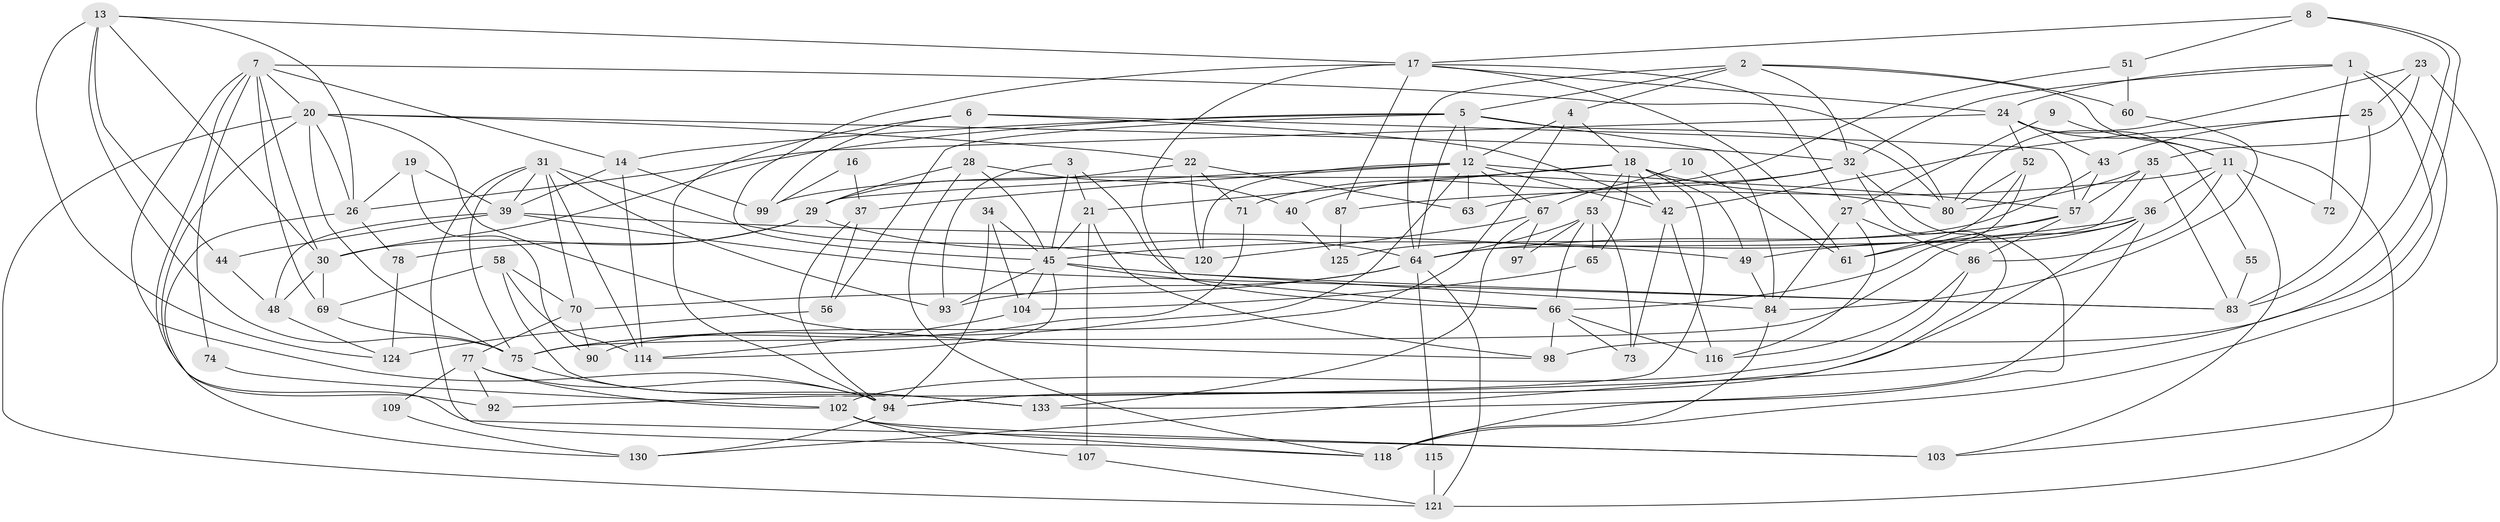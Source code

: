 // original degree distribution, {5: 0.21052631578947367, 2: 0.11278195488721804, 4: 0.2631578947368421, 3: 0.3007518796992481, 8: 0.022556390977443608, 6: 0.06015037593984962, 7: 0.022556390977443608, 9: 0.007518796992481203}
// Generated by graph-tools (version 1.1) at 2025/11/02/27/25 16:11:18]
// undirected, 93 vertices, 223 edges
graph export_dot {
graph [start="1"]
  node [color=gray90,style=filled];
  1 [super="+122"];
  2 [super="+33"];
  3;
  4 [super="+46"];
  5 [super="+59"];
  6 [super="+112"];
  7 [super="+123"];
  8;
  9;
  10;
  11 [super="+79"];
  12 [super="+106"];
  13 [super="+62"];
  14 [super="+15"];
  16;
  17;
  18 [super="+108"];
  19;
  20 [super="+127"];
  21 [super="+81"];
  22;
  23 [super="+54"];
  24 [super="+126"];
  25;
  26 [super="+47"];
  27 [super="+101"];
  28 [super="+91"];
  29;
  30 [super="+38"];
  31 [super="+68"];
  32 [super="+76"];
  34;
  35;
  36 [super="+41"];
  37;
  39 [super="+100"];
  40;
  42 [super="+89"];
  43;
  44 [super="+50"];
  45 [super="+132"];
  48;
  49 [super="+85"];
  51;
  52;
  53 [super="+131"];
  55;
  56 [super="+128"];
  57 [super="+88"];
  58 [super="+119"];
  60;
  61;
  63;
  64 [super="+82"];
  65;
  66 [super="+117"];
  67 [super="+129"];
  69;
  70;
  71;
  72;
  73;
  74;
  75 [super="+111"];
  77;
  78;
  80 [super="+96"];
  83 [super="+113"];
  84 [super="+110"];
  86;
  87;
  90;
  92;
  93;
  94 [super="+95"];
  97;
  98;
  99;
  102 [super="+105"];
  103;
  104;
  107;
  109;
  114;
  115;
  116;
  118;
  120;
  121;
  124;
  125;
  130;
  133;
  1 -- 118 [weight=2];
  1 -- 72;
  1 -- 32;
  1 -- 24;
  1 -- 92;
  2 -- 32;
  2 -- 64;
  2 -- 4;
  2 -- 60;
  2 -- 11;
  2 -- 5;
  3 -- 21;
  3 -- 45;
  3 -- 93;
  3 -- 84;
  4 -- 18;
  4 -- 90;
  4 -- 12;
  5 -- 64;
  5 -- 56;
  5 -- 80;
  5 -- 84;
  5 -- 30;
  5 -- 12;
  5 -- 14;
  6 -- 28;
  6 -- 99;
  6 -- 94;
  6 -- 57;
  6 -- 42;
  7 -- 14;
  7 -- 74;
  7 -- 94;
  7 -- 30;
  7 -- 80;
  7 -- 20;
  7 -- 69;
  7 -- 92;
  8 -- 17;
  8 -- 98;
  8 -- 51;
  8 -- 83;
  9 -- 11;
  9 -- 27;
  10 -- 61;
  10 -- 67;
  11 -- 103;
  11 -- 72;
  11 -- 86;
  11 -- 87;
  11 -- 36;
  12 -- 29;
  12 -- 42;
  12 -- 63;
  12 -- 67;
  12 -- 75 [weight=2];
  12 -- 57;
  12 -- 37;
  12 -- 120;
  13 -- 124;
  13 -- 30;
  13 -- 17;
  13 -- 44;
  13 -- 26;
  13 -- 75;
  14 -- 39;
  14 -- 114;
  14 -- 99;
  16 -- 37;
  16 -- 99;
  17 -- 24;
  17 -- 27;
  17 -- 61;
  17 -- 87;
  17 -- 45;
  17 -- 66;
  18 -- 65;
  18 -- 99;
  18 -- 53;
  18 -- 94;
  18 -- 80;
  18 -- 21;
  18 -- 42;
  18 -- 49;
  19 -- 39;
  19 -- 90;
  19 -- 26;
  20 -- 121;
  20 -- 26;
  20 -- 32;
  20 -- 98;
  20 -- 22;
  20 -- 103;
  20 -- 75;
  21 -- 45;
  21 -- 107;
  21 -- 98;
  22 -- 29;
  22 -- 120;
  22 -- 63;
  22 -- 71;
  23 -- 25;
  23 -- 80;
  23 -- 35;
  23 -- 103;
  24 -- 52;
  24 -- 55;
  24 -- 121;
  24 -- 43;
  24 -- 26;
  25 -- 42;
  25 -- 43;
  25 -- 83;
  26 -- 78;
  26 -- 130;
  27 -- 84;
  27 -- 116;
  27 -- 86;
  28 -- 40;
  28 -- 45;
  28 -- 29;
  28 -- 118;
  29 -- 64;
  29 -- 30;
  29 -- 78;
  30 -- 48;
  30 -- 69;
  31 -- 93;
  31 -- 118;
  31 -- 70;
  31 -- 114;
  31 -- 39;
  31 -- 120;
  31 -- 75;
  32 -- 63;
  32 -- 118;
  32 -- 40;
  32 -- 130;
  34 -- 94;
  34 -- 104;
  34 -- 45;
  35 -- 80;
  35 -- 64;
  35 -- 57;
  35 -- 83;
  36 -- 45;
  36 -- 94;
  36 -- 133;
  36 -- 75;
  36 -- 49;
  37 -- 56;
  37 -- 94;
  39 -- 44;
  39 -- 48;
  39 -- 49;
  39 -- 83;
  40 -- 125;
  42 -- 116;
  42 -- 73;
  43 -- 125;
  43 -- 57;
  44 -- 48;
  45 -- 104;
  45 -- 114;
  45 -- 93;
  45 -- 66;
  45 -- 83;
  48 -- 124;
  49 -- 84;
  51 -- 71;
  51 -- 60;
  52 -- 61;
  52 -- 66;
  52 -- 80;
  53 -- 66;
  53 -- 65;
  53 -- 73;
  53 -- 97;
  53 -- 64;
  55 -- 83;
  56 -- 124 [weight=2];
  57 -- 61;
  57 -- 64;
  57 -- 86;
  58 -- 69;
  58 -- 133;
  58 -- 70;
  58 -- 114;
  60 -- 84;
  64 -- 70;
  64 -- 115;
  64 -- 121;
  64 -- 93;
  65 -- 104;
  66 -- 98;
  66 -- 116;
  66 -- 73;
  67 -- 120;
  67 -- 97;
  67 -- 133;
  69 -- 75;
  70 -- 77;
  70 -- 90;
  71 -- 75;
  74 -- 102;
  75 -- 133;
  77 -- 102;
  77 -- 94;
  77 -- 92;
  77 -- 109;
  78 -- 124;
  84 -- 118;
  86 -- 102;
  86 -- 116;
  87 -- 125;
  94 -- 130;
  102 -- 118;
  102 -- 107;
  102 -- 103;
  104 -- 114;
  107 -- 121;
  109 -- 130;
  115 -- 121;
}
